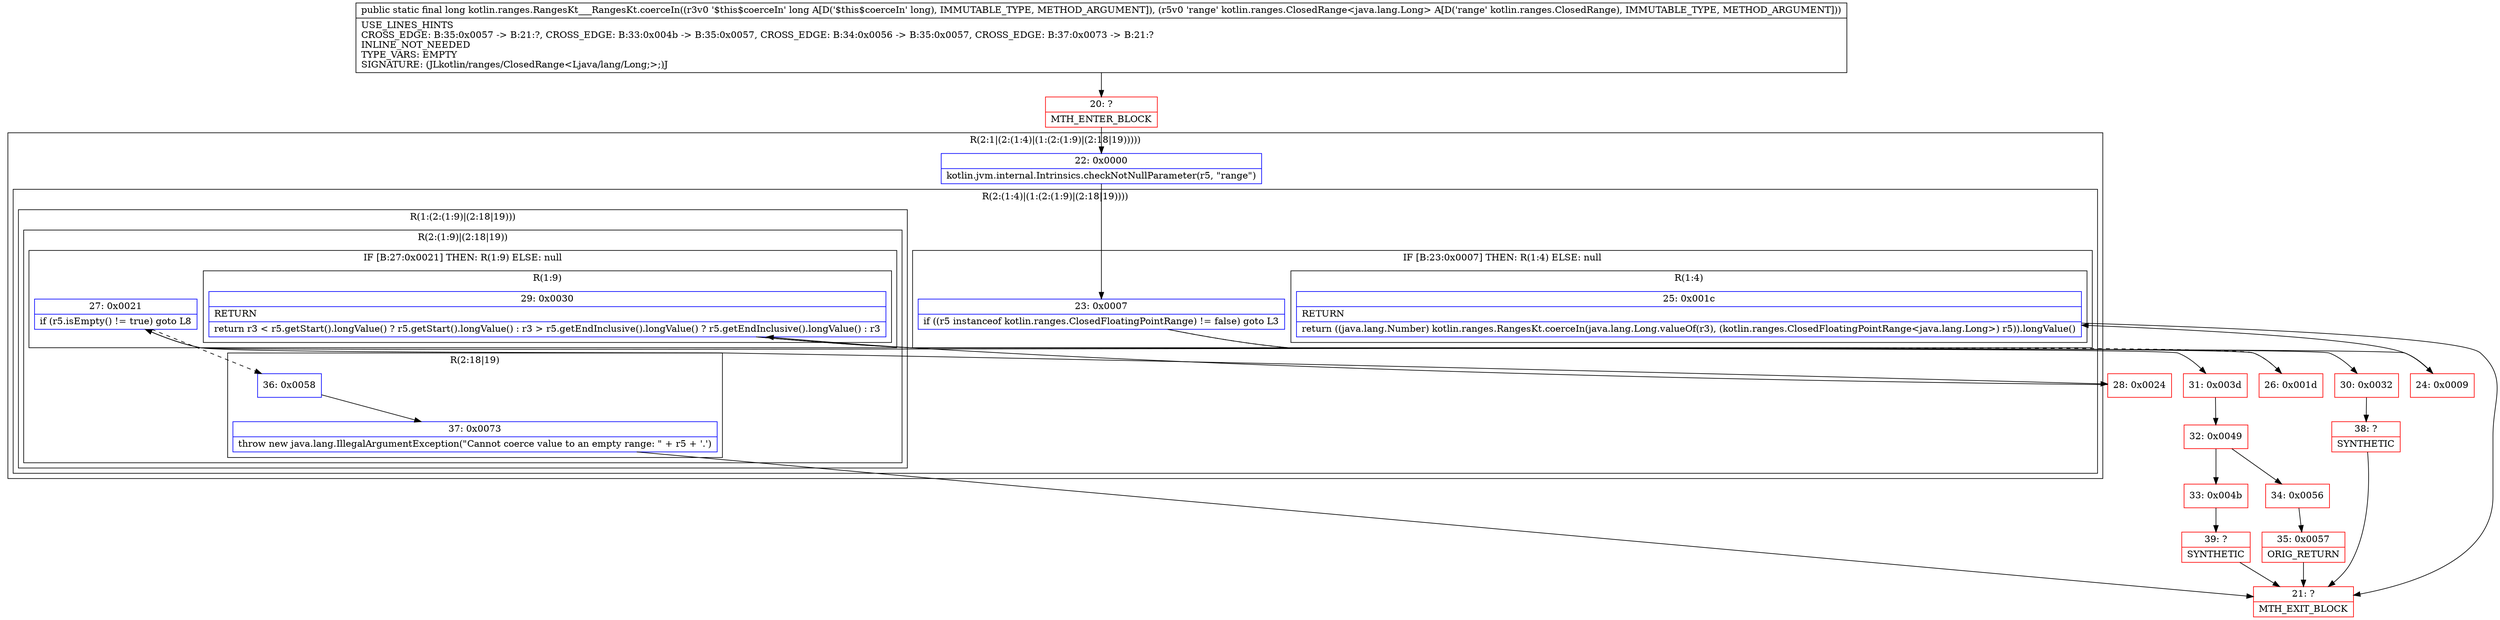digraph "CFG forkotlin.ranges.RangesKt___RangesKt.coerceIn(JLkotlin\/ranges\/ClosedRange;)J" {
subgraph cluster_Region_1995861618 {
label = "R(2:1|(2:(1:4)|(1:(2:(1:9)|(2:18|19)))))";
node [shape=record,color=blue];
Node_22 [shape=record,label="{22\:\ 0x0000|kotlin.jvm.internal.Intrinsics.checkNotNullParameter(r5, \"range\")\l}"];
subgraph cluster_Region_351696432 {
label = "R(2:(1:4)|(1:(2:(1:9)|(2:18|19))))";
node [shape=record,color=blue];
subgraph cluster_IfRegion_1616435926 {
label = "IF [B:23:0x0007] THEN: R(1:4) ELSE: null";
node [shape=record,color=blue];
Node_23 [shape=record,label="{23\:\ 0x0007|if ((r5 instanceof kotlin.ranges.ClosedFloatingPointRange) != false) goto L3\l}"];
subgraph cluster_Region_2027814258 {
label = "R(1:4)";
node [shape=record,color=blue];
Node_25 [shape=record,label="{25\:\ 0x001c|RETURN\l|return ((java.lang.Number) kotlin.ranges.RangesKt.coerceIn(java.lang.Long.valueOf(r3), (kotlin.ranges.ClosedFloatingPointRange\<java.lang.Long\>) r5)).longValue()\l}"];
}
}
subgraph cluster_Region_1033734629 {
label = "R(1:(2:(1:9)|(2:18|19)))";
node [shape=record,color=blue];
subgraph cluster_Region_444411792 {
label = "R(2:(1:9)|(2:18|19))";
node [shape=record,color=blue];
subgraph cluster_IfRegion_1020643427 {
label = "IF [B:27:0x0021] THEN: R(1:9) ELSE: null";
node [shape=record,color=blue];
Node_27 [shape=record,label="{27\:\ 0x0021|if (r5.isEmpty() != true) goto L8\l}"];
subgraph cluster_Region_729060582 {
label = "R(1:9)";
node [shape=record,color=blue];
Node_29 [shape=record,label="{29\:\ 0x0030|RETURN\l|return r3 \< r5.getStart().longValue() ? r5.getStart().longValue() : r3 \> r5.getEndInclusive().longValue() ? r5.getEndInclusive().longValue() : r3\l}"];
}
}
subgraph cluster_Region_2063069900 {
label = "R(2:18|19)";
node [shape=record,color=blue];
Node_36 [shape=record,label="{36\:\ 0x0058}"];
Node_37 [shape=record,label="{37\:\ 0x0073|throw new java.lang.IllegalArgumentException(\"Cannot coerce value to an empty range: \" + r5 + '.')\l}"];
}
}
}
}
}
Node_20 [shape=record,color=red,label="{20\:\ ?|MTH_ENTER_BLOCK\l}"];
Node_24 [shape=record,color=red,label="{24\:\ 0x0009}"];
Node_21 [shape=record,color=red,label="{21\:\ ?|MTH_EXIT_BLOCK\l}"];
Node_26 [shape=record,color=red,label="{26\:\ 0x001d}"];
Node_28 [shape=record,color=red,label="{28\:\ 0x0024}"];
Node_30 [shape=record,color=red,label="{30\:\ 0x0032}"];
Node_38 [shape=record,color=red,label="{38\:\ ?|SYNTHETIC\l}"];
Node_31 [shape=record,color=red,label="{31\:\ 0x003d}"];
Node_32 [shape=record,color=red,label="{32\:\ 0x0049}"];
Node_33 [shape=record,color=red,label="{33\:\ 0x004b}"];
Node_39 [shape=record,color=red,label="{39\:\ ?|SYNTHETIC\l}"];
Node_34 [shape=record,color=red,label="{34\:\ 0x0056}"];
Node_35 [shape=record,color=red,label="{35\:\ 0x0057|ORIG_RETURN\l}"];
MethodNode[shape=record,label="{public static final long kotlin.ranges.RangesKt___RangesKt.coerceIn((r3v0 '$this$coerceIn' long A[D('$this$coerceIn' long), IMMUTABLE_TYPE, METHOD_ARGUMENT]), (r5v0 'range' kotlin.ranges.ClosedRange\<java.lang.Long\> A[D('range' kotlin.ranges.ClosedRange), IMMUTABLE_TYPE, METHOD_ARGUMENT]))  | USE_LINES_HINTS\lCROSS_EDGE: B:35:0x0057 \-\> B:21:?, CROSS_EDGE: B:33:0x004b \-\> B:35:0x0057, CROSS_EDGE: B:34:0x0056 \-\> B:35:0x0057, CROSS_EDGE: B:37:0x0073 \-\> B:21:?\lINLINE_NOT_NEEDED\lTYPE_VARS: EMPTY\lSIGNATURE: (JLkotlin\/ranges\/ClosedRange\<Ljava\/lang\/Long;\>;)J\l}"];
MethodNode -> Node_20;Node_22 -> Node_23;
Node_23 -> Node_24;
Node_23 -> Node_26[style=dashed];
Node_25 -> Node_21;
Node_27 -> Node_28;
Node_27 -> Node_36[style=dashed];
Node_29 -> Node_30;
Node_29 -> Node_31;
Node_36 -> Node_37;
Node_37 -> Node_21;
Node_20 -> Node_22;
Node_24 -> Node_25;
Node_26 -> Node_27;
Node_28 -> Node_29;
Node_30 -> Node_38;
Node_38 -> Node_21;
Node_31 -> Node_32;
Node_32 -> Node_33;
Node_32 -> Node_34;
Node_33 -> Node_39;
Node_39 -> Node_21;
Node_34 -> Node_35;
Node_35 -> Node_21;
}

